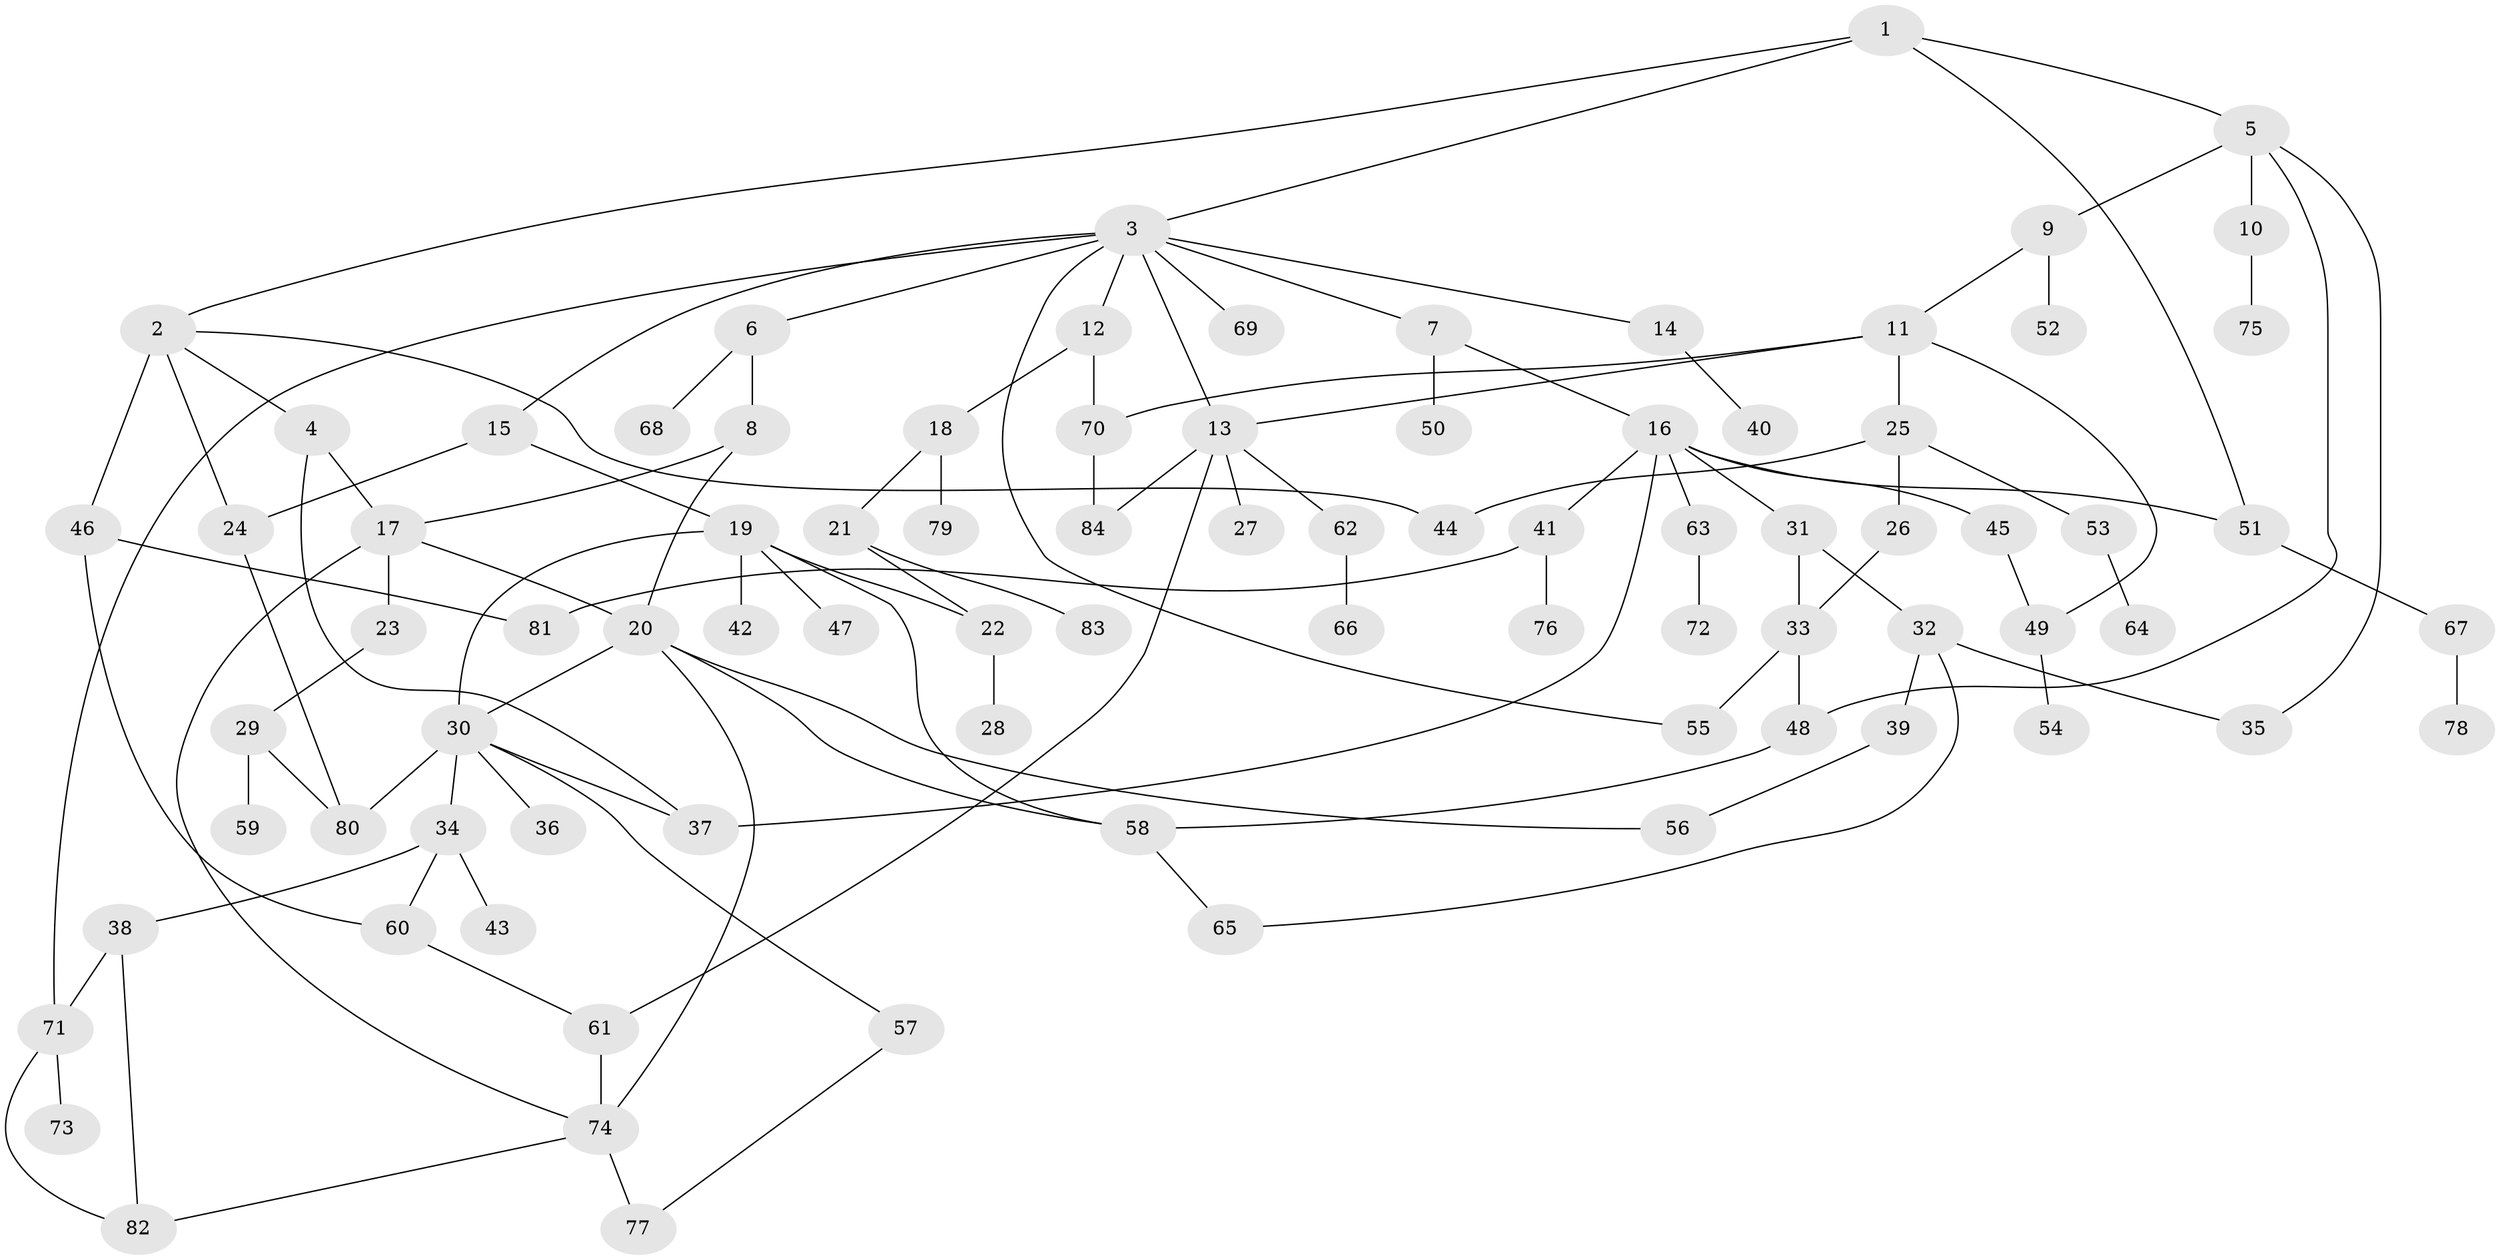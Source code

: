 // coarse degree distribution, {12: 0.018518518518518517, 6: 0.09259259259259259, 4: 0.1111111111111111, 5: 0.1111111111111111, 2: 0.24074074074074073, 3: 0.1111111111111111, 7: 0.018518518518518517, 8: 0.018518518518518517, 1: 0.2777777777777778}
// Generated by graph-tools (version 1.1) at 2025/51/02/27/25 19:51:37]
// undirected, 84 vertices, 115 edges
graph export_dot {
graph [start="1"]
  node [color=gray90,style=filled];
  1;
  2;
  3;
  4;
  5;
  6;
  7;
  8;
  9;
  10;
  11;
  12;
  13;
  14;
  15;
  16;
  17;
  18;
  19;
  20;
  21;
  22;
  23;
  24;
  25;
  26;
  27;
  28;
  29;
  30;
  31;
  32;
  33;
  34;
  35;
  36;
  37;
  38;
  39;
  40;
  41;
  42;
  43;
  44;
  45;
  46;
  47;
  48;
  49;
  50;
  51;
  52;
  53;
  54;
  55;
  56;
  57;
  58;
  59;
  60;
  61;
  62;
  63;
  64;
  65;
  66;
  67;
  68;
  69;
  70;
  71;
  72;
  73;
  74;
  75;
  76;
  77;
  78;
  79;
  80;
  81;
  82;
  83;
  84;
  1 -- 2;
  1 -- 3;
  1 -- 5;
  1 -- 51;
  2 -- 4;
  2 -- 24;
  2 -- 44;
  2 -- 46;
  3 -- 6;
  3 -- 7;
  3 -- 12;
  3 -- 14;
  3 -- 15;
  3 -- 55;
  3 -- 69;
  3 -- 71;
  3 -- 13;
  4 -- 17;
  4 -- 37;
  5 -- 9;
  5 -- 10;
  5 -- 35;
  5 -- 48;
  6 -- 8;
  6 -- 68;
  7 -- 16;
  7 -- 50;
  8 -- 20;
  8 -- 17;
  9 -- 11;
  9 -- 52;
  10 -- 75;
  11 -- 13;
  11 -- 25;
  11 -- 49;
  11 -- 70;
  12 -- 18;
  12 -- 70;
  13 -- 27;
  13 -- 62;
  13 -- 84;
  13 -- 61;
  14 -- 40;
  15 -- 19;
  15 -- 24;
  16 -- 31;
  16 -- 37;
  16 -- 41;
  16 -- 45;
  16 -- 51;
  16 -- 63;
  17 -- 23;
  17 -- 74;
  17 -- 20;
  18 -- 21;
  18 -- 79;
  19 -- 22;
  19 -- 30;
  19 -- 42;
  19 -- 47;
  19 -- 58;
  20 -- 74;
  20 -- 30;
  20 -- 58;
  20 -- 56;
  21 -- 83;
  21 -- 22;
  22 -- 28;
  23 -- 29;
  24 -- 80;
  25 -- 26;
  25 -- 53;
  25 -- 44;
  26 -- 33;
  29 -- 59;
  29 -- 80;
  30 -- 34;
  30 -- 36;
  30 -- 57;
  30 -- 37;
  30 -- 80;
  31 -- 32;
  31 -- 33;
  32 -- 39;
  32 -- 65;
  32 -- 35;
  33 -- 48;
  33 -- 55;
  34 -- 38;
  34 -- 43;
  34 -- 60;
  38 -- 71;
  38 -- 82;
  39 -- 56;
  41 -- 76;
  41 -- 81;
  45 -- 49;
  46 -- 60;
  46 -- 81;
  48 -- 58;
  49 -- 54;
  51 -- 67;
  53 -- 64;
  57 -- 77;
  58 -- 65;
  60 -- 61;
  61 -- 74;
  62 -- 66;
  63 -- 72;
  67 -- 78;
  70 -- 84;
  71 -- 73;
  71 -- 82;
  74 -- 77;
  74 -- 82;
}
